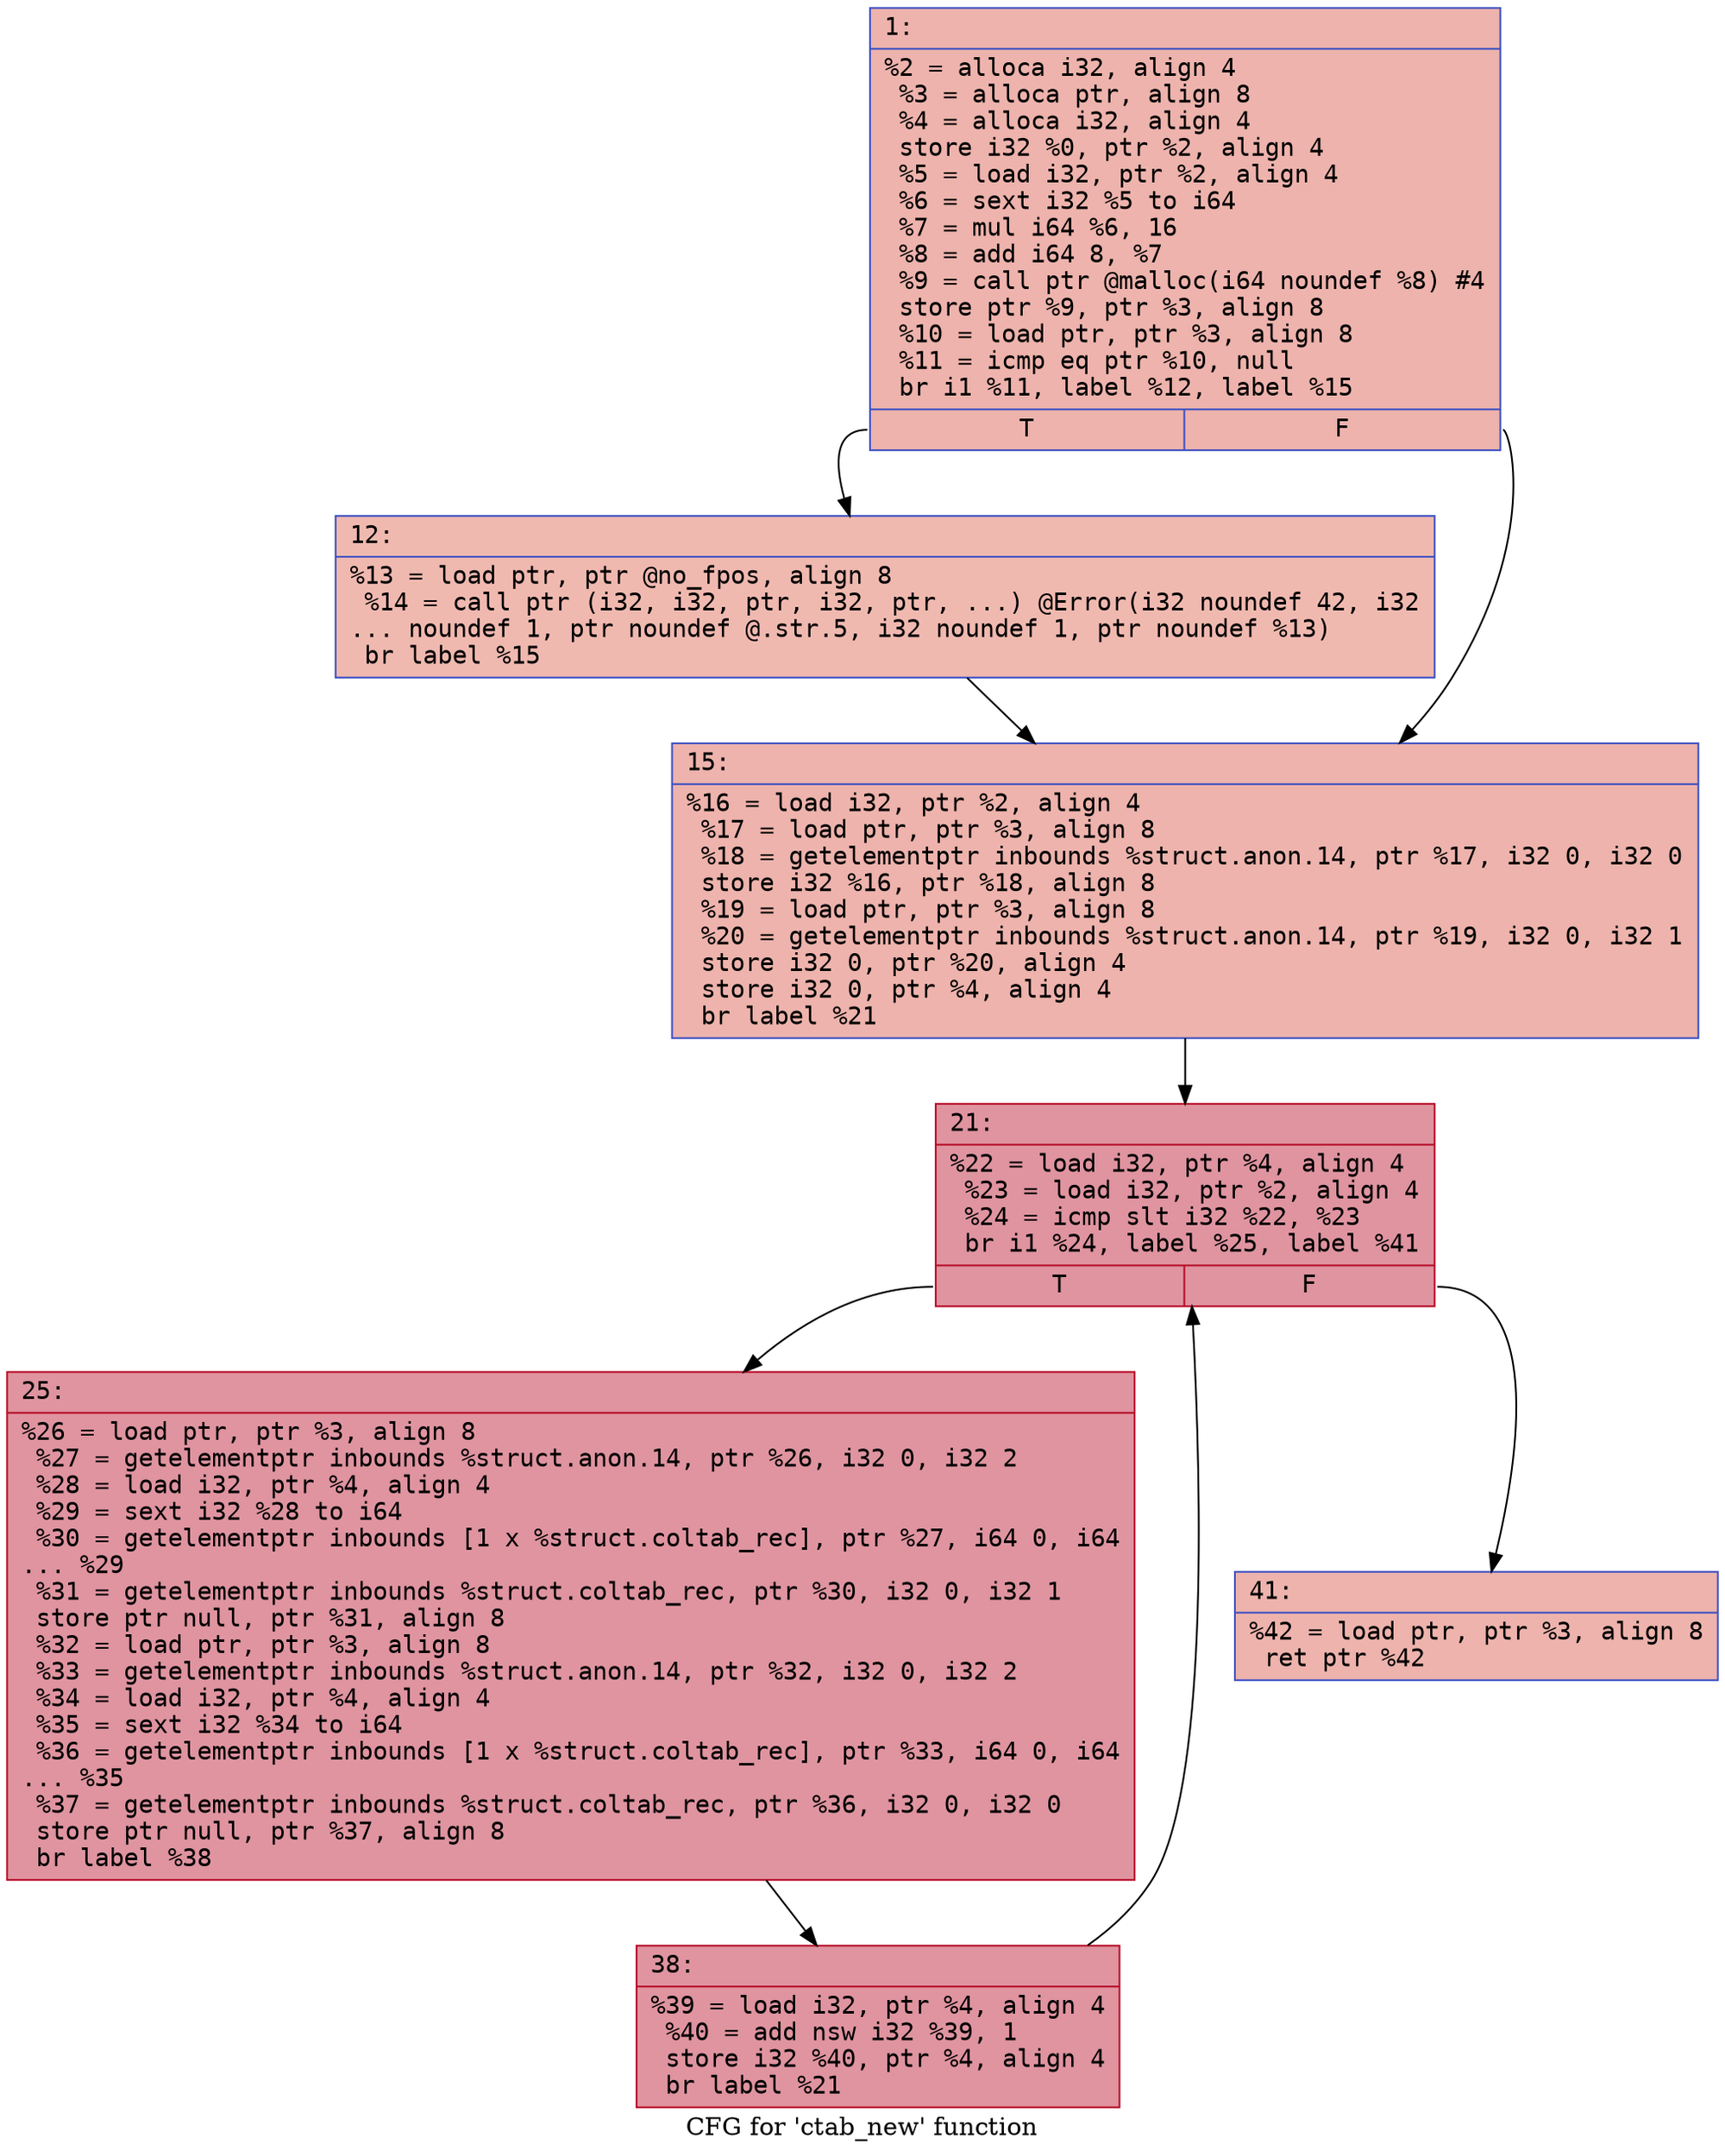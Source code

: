digraph "CFG for 'ctab_new' function" {
	label="CFG for 'ctab_new' function";

	Node0x6000006cdc70 [shape=record,color="#3d50c3ff", style=filled, fillcolor="#d6524470" fontname="Courier",label="{1:\l|  %2 = alloca i32, align 4\l  %3 = alloca ptr, align 8\l  %4 = alloca i32, align 4\l  store i32 %0, ptr %2, align 4\l  %5 = load i32, ptr %2, align 4\l  %6 = sext i32 %5 to i64\l  %7 = mul i64 %6, 16\l  %8 = add i64 8, %7\l  %9 = call ptr @malloc(i64 noundef %8) #4\l  store ptr %9, ptr %3, align 8\l  %10 = load ptr, ptr %3, align 8\l  %11 = icmp eq ptr %10, null\l  br i1 %11, label %12, label %15\l|{<s0>T|<s1>F}}"];
	Node0x6000006cdc70:s0 -> Node0x6000006cdcc0[tooltip="1 -> 12\nProbability 37.50%" ];
	Node0x6000006cdc70:s1 -> Node0x6000006cdd10[tooltip="1 -> 15\nProbability 62.50%" ];
	Node0x6000006cdcc0 [shape=record,color="#3d50c3ff", style=filled, fillcolor="#de614d70" fontname="Courier",label="{12:\l|  %13 = load ptr, ptr @no_fpos, align 8\l  %14 = call ptr (i32, i32, ptr, i32, ptr, ...) @Error(i32 noundef 42, i32\l... noundef 1, ptr noundef @.str.5, i32 noundef 1, ptr noundef %13)\l  br label %15\l}"];
	Node0x6000006cdcc0 -> Node0x6000006cdd10[tooltip="12 -> 15\nProbability 100.00%" ];
	Node0x6000006cdd10 [shape=record,color="#3d50c3ff", style=filled, fillcolor="#d6524470" fontname="Courier",label="{15:\l|  %16 = load i32, ptr %2, align 4\l  %17 = load ptr, ptr %3, align 8\l  %18 = getelementptr inbounds %struct.anon.14, ptr %17, i32 0, i32 0\l  store i32 %16, ptr %18, align 8\l  %19 = load ptr, ptr %3, align 8\l  %20 = getelementptr inbounds %struct.anon.14, ptr %19, i32 0, i32 1\l  store i32 0, ptr %20, align 4\l  store i32 0, ptr %4, align 4\l  br label %21\l}"];
	Node0x6000006cdd10 -> Node0x6000006cdd60[tooltip="15 -> 21\nProbability 100.00%" ];
	Node0x6000006cdd60 [shape=record,color="#b70d28ff", style=filled, fillcolor="#b70d2870" fontname="Courier",label="{21:\l|  %22 = load i32, ptr %4, align 4\l  %23 = load i32, ptr %2, align 4\l  %24 = icmp slt i32 %22, %23\l  br i1 %24, label %25, label %41\l|{<s0>T|<s1>F}}"];
	Node0x6000006cdd60:s0 -> Node0x6000006cddb0[tooltip="21 -> 25\nProbability 96.88%" ];
	Node0x6000006cdd60:s1 -> Node0x6000006cde50[tooltip="21 -> 41\nProbability 3.12%" ];
	Node0x6000006cddb0 [shape=record,color="#b70d28ff", style=filled, fillcolor="#b70d2870" fontname="Courier",label="{25:\l|  %26 = load ptr, ptr %3, align 8\l  %27 = getelementptr inbounds %struct.anon.14, ptr %26, i32 0, i32 2\l  %28 = load i32, ptr %4, align 4\l  %29 = sext i32 %28 to i64\l  %30 = getelementptr inbounds [1 x %struct.coltab_rec], ptr %27, i64 0, i64\l... %29\l  %31 = getelementptr inbounds %struct.coltab_rec, ptr %30, i32 0, i32 1\l  store ptr null, ptr %31, align 8\l  %32 = load ptr, ptr %3, align 8\l  %33 = getelementptr inbounds %struct.anon.14, ptr %32, i32 0, i32 2\l  %34 = load i32, ptr %4, align 4\l  %35 = sext i32 %34 to i64\l  %36 = getelementptr inbounds [1 x %struct.coltab_rec], ptr %33, i64 0, i64\l... %35\l  %37 = getelementptr inbounds %struct.coltab_rec, ptr %36, i32 0, i32 0\l  store ptr null, ptr %37, align 8\l  br label %38\l}"];
	Node0x6000006cddb0 -> Node0x6000006cde00[tooltip="25 -> 38\nProbability 100.00%" ];
	Node0x6000006cde00 [shape=record,color="#b70d28ff", style=filled, fillcolor="#b70d2870" fontname="Courier",label="{38:\l|  %39 = load i32, ptr %4, align 4\l  %40 = add nsw i32 %39, 1\l  store i32 %40, ptr %4, align 4\l  br label %21\l}"];
	Node0x6000006cde00 -> Node0x6000006cdd60[tooltip="38 -> 21\nProbability 100.00%" ];
	Node0x6000006cde50 [shape=record,color="#3d50c3ff", style=filled, fillcolor="#d6524470" fontname="Courier",label="{41:\l|  %42 = load ptr, ptr %3, align 8\l  ret ptr %42\l}"];
}
